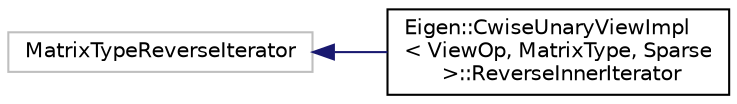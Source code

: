 digraph "Graphical Class Hierarchy"
{
  edge [fontname="Helvetica",fontsize="10",labelfontname="Helvetica",labelfontsize="10"];
  node [fontname="Helvetica",fontsize="10",shape=record];
  rankdir="LR";
  Node1 [label="MatrixTypeReverseIterator",height=0.2,width=0.4,color="grey75", fillcolor="white", style="filled"];
  Node1 -> Node2 [dir="back",color="midnightblue",fontsize="10",style="solid",fontname="Helvetica"];
  Node2 [label="Eigen::CwiseUnaryViewImpl\l\< ViewOp, MatrixType, Sparse\l \>::ReverseInnerIterator",height=0.2,width=0.4,color="black", fillcolor="white", style="filled",URL="$class_eigen_1_1_cwise_unary_view_impl_3_01_view_op_00_01_matrix_type_00_01_sparse_01_4_1_1_reverse_inner_iterator.html"];
}
